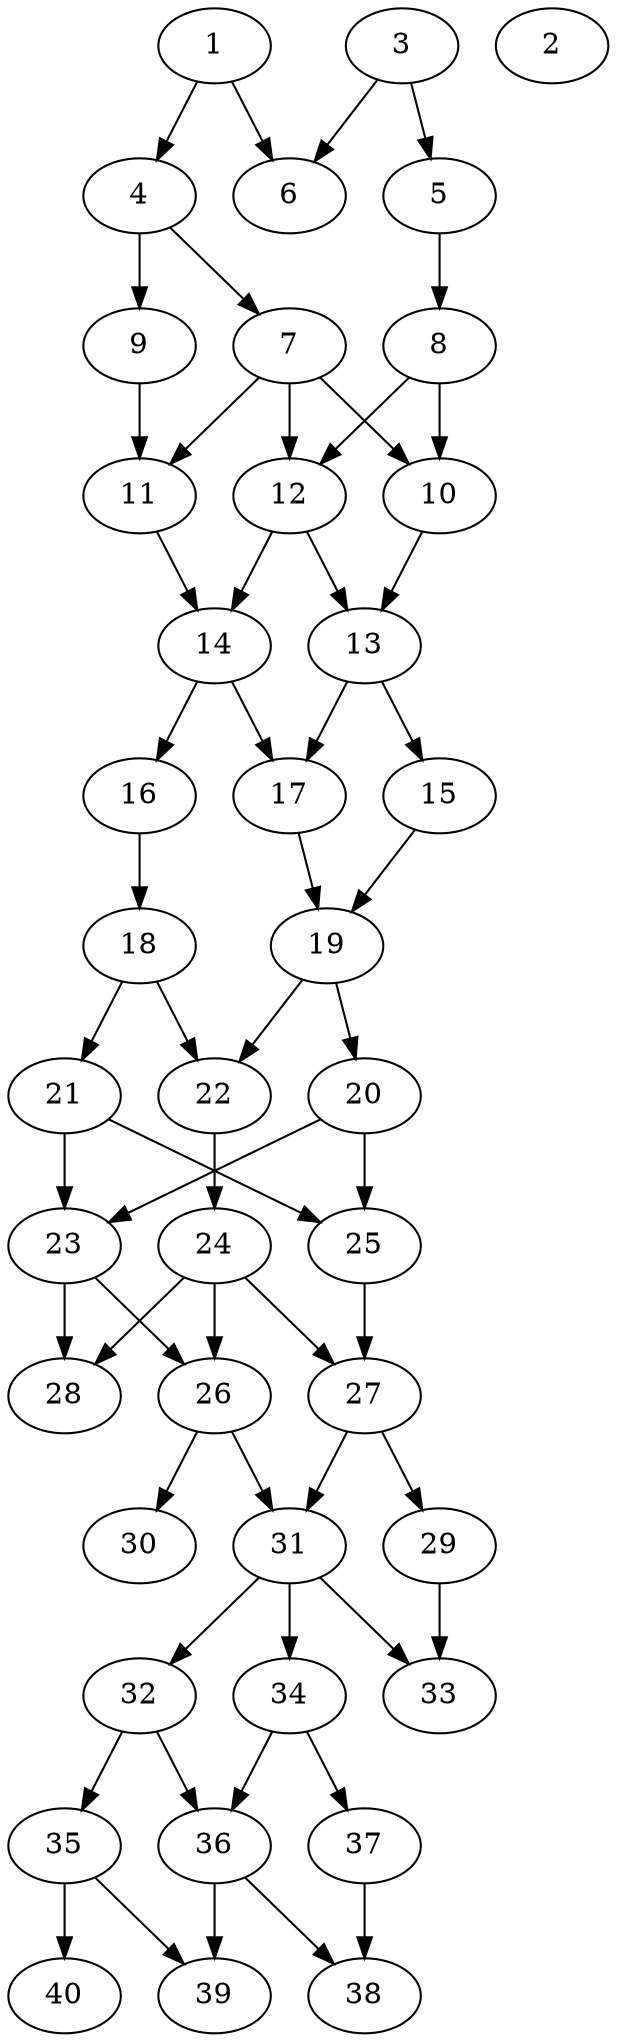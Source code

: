 // DAG automatically generated by daggen at Thu Oct  3 14:06:49 2019
// ./daggen --dot -n 40 --ccr 0.4 --fat 0.3 --regular 0.9 --density 0.6 --mindata 5242880 --maxdata 52428800 
digraph G {
  1 [size="89139200", alpha="0.06", expect_size="35655680"] 
  1 -> 4 [size ="35655680"]
  1 -> 6 [size ="35655680"]
  2 [size="124833280", alpha="0.09", expect_size="49933312"] 
  3 [size="97827840", alpha="0.08", expect_size="39131136"] 
  3 -> 5 [size ="39131136"]
  3 -> 6 [size ="39131136"]
  4 [size="68395520", alpha="0.19", expect_size="27358208"] 
  4 -> 7 [size ="27358208"]
  4 -> 9 [size ="27358208"]
  5 [size="17707520", alpha="0.11", expect_size="7083008"] 
  5 -> 8 [size ="7083008"]
  6 [size="121077760", alpha="0.06", expect_size="48431104"] 
  7 [size="65684480", alpha="0.00", expect_size="26273792"] 
  7 -> 10 [size ="26273792"]
  7 -> 11 [size ="26273792"]
  7 -> 12 [size ="26273792"]
  8 [size="69219840", alpha="0.03", expect_size="27687936"] 
  8 -> 10 [size ="27687936"]
  8 -> 12 [size ="27687936"]
  9 [size="26736640", alpha="0.16", expect_size="10694656"] 
  9 -> 11 [size ="10694656"]
  10 [size="13816320", alpha="0.14", expect_size="5526528"] 
  10 -> 13 [size ="5526528"]
  11 [size="98493440", alpha="0.15", expect_size="39397376"] 
  11 -> 14 [size ="39397376"]
  12 [size="14261760", alpha="0.10", expect_size="5704704"] 
  12 -> 13 [size ="5704704"]
  12 -> 14 [size ="5704704"]
  13 [size="67210240", alpha="0.00", expect_size="26884096"] 
  13 -> 15 [size ="26884096"]
  13 -> 17 [size ="26884096"]
  14 [size="113574400", alpha="0.00", expect_size="45429760"] 
  14 -> 16 [size ="45429760"]
  14 -> 17 [size ="45429760"]
  15 [size="109160960", alpha="0.05", expect_size="43664384"] 
  15 -> 19 [size ="43664384"]
  16 [size="58470400", alpha="0.06", expect_size="23388160"] 
  16 -> 18 [size ="23388160"]
  17 [size="94512640", alpha="0.00", expect_size="37805056"] 
  17 -> 19 [size ="37805056"]
  18 [size="94563840", alpha="0.13", expect_size="37825536"] 
  18 -> 21 [size ="37825536"]
  18 -> 22 [size ="37825536"]
  19 [size="110228480", alpha="0.16", expect_size="44091392"] 
  19 -> 20 [size ="44091392"]
  19 -> 22 [size ="44091392"]
  20 [size="87590400", alpha="0.18", expect_size="35036160"] 
  20 -> 23 [size ="35036160"]
  20 -> 25 [size ="35036160"]
  21 [size="53916160", alpha="0.13", expect_size="21566464"] 
  21 -> 23 [size ="21566464"]
  21 -> 25 [size ="21566464"]
  22 [size="21580800", alpha="0.07", expect_size="8632320"] 
  22 -> 24 [size ="8632320"]
  23 [size="82429440", alpha="0.15", expect_size="32971776"] 
  23 -> 26 [size ="32971776"]
  23 -> 28 [size ="32971776"]
  24 [size="84474880", alpha="0.12", expect_size="33789952"] 
  24 -> 26 [size ="33789952"]
  24 -> 27 [size ="33789952"]
  24 -> 28 [size ="33789952"]
  25 [size="87342080", alpha="0.11", expect_size="34936832"] 
  25 -> 27 [size ="34936832"]
  26 [size="118858240", alpha="0.08", expect_size="47543296"] 
  26 -> 30 [size ="47543296"]
  26 -> 31 [size ="47543296"]
  27 [size="33520640", alpha="0.13", expect_size="13408256"] 
  27 -> 29 [size ="13408256"]
  27 -> 31 [size ="13408256"]
  28 [size="34209280", alpha="0.08", expect_size="13683712"] 
  29 [size="108879360", alpha="0.06", expect_size="43551744"] 
  29 -> 33 [size ="43551744"]
  30 [size="84049920", alpha="0.03", expect_size="33619968"] 
  31 [size="71201280", alpha="0.15", expect_size="28480512"] 
  31 -> 32 [size ="28480512"]
  31 -> 33 [size ="28480512"]
  31 -> 34 [size ="28480512"]
  32 [size="28398080", alpha="0.07", expect_size="11359232"] 
  32 -> 35 [size ="11359232"]
  32 -> 36 [size ="11359232"]
  33 [size="67368960", alpha="0.09", expect_size="26947584"] 
  34 [size="36907520", alpha="0.07", expect_size="14763008"] 
  34 -> 36 [size ="14763008"]
  34 -> 37 [size ="14763008"]
  35 [size="110266880", alpha="0.02", expect_size="44106752"] 
  35 -> 39 [size ="44106752"]
  35 -> 40 [size ="44106752"]
  36 [size="56122880", alpha="0.04", expect_size="22449152"] 
  36 -> 38 [size ="22449152"]
  36 -> 39 [size ="22449152"]
  37 [size="100410880", alpha="0.01", expect_size="40164352"] 
  37 -> 38 [size ="40164352"]
  38 [size="59781120", alpha="0.11", expect_size="23912448"] 
  39 [size="108308480", alpha="0.17", expect_size="43323392"] 
  40 [size="23697920", alpha="0.16", expect_size="9479168"] 
}
